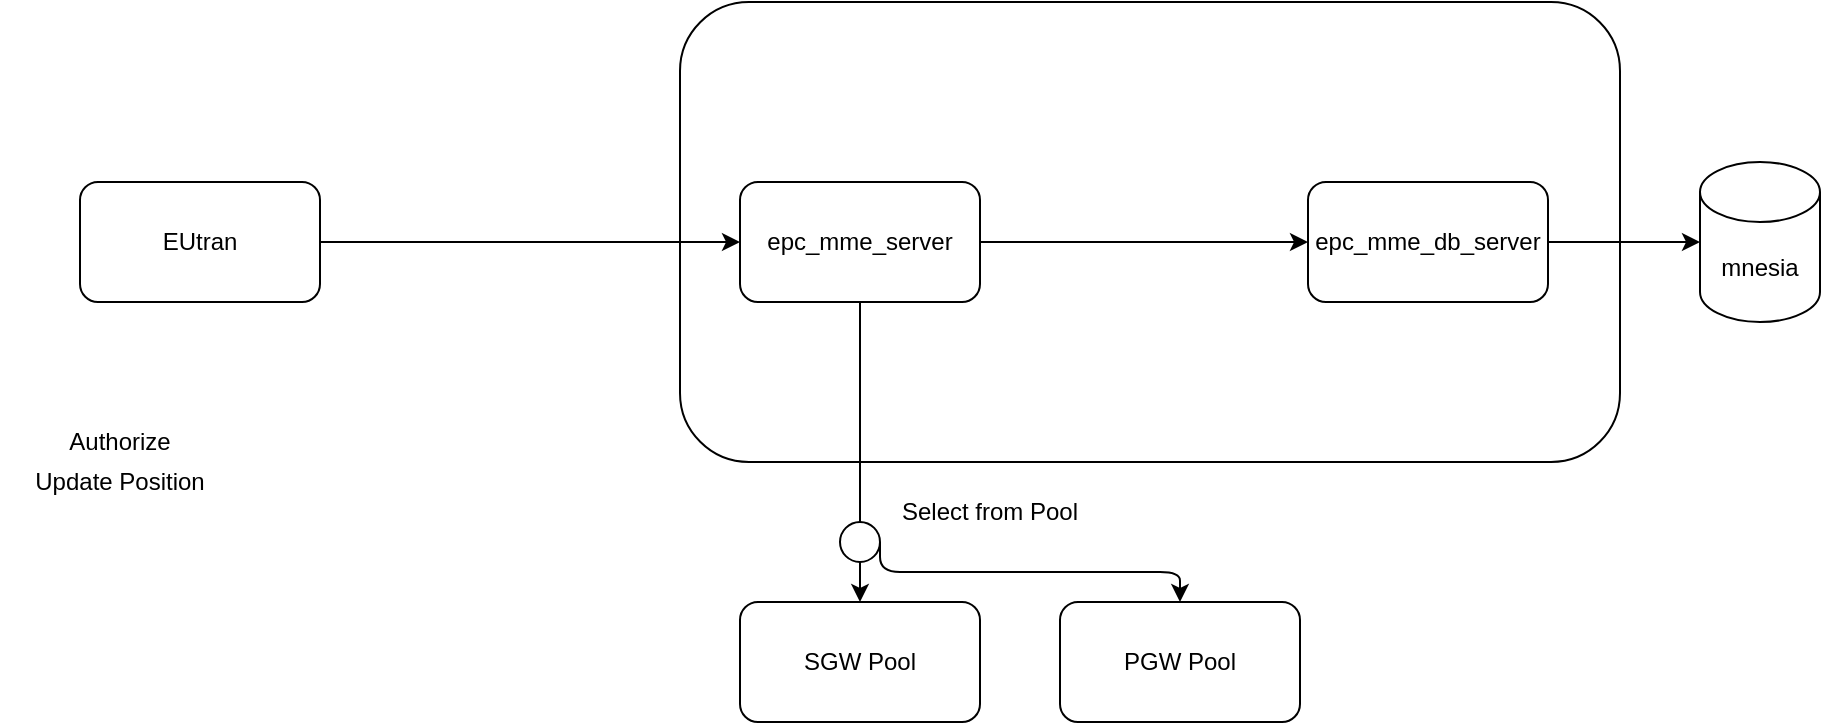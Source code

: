 <mxfile>
    <diagram id="95rzdLulsHB-Q3QRLobg" name="Page-1">
        <mxGraphModel dx="1620" dy="393" grid="1" gridSize="10" guides="1" tooltips="1" connect="1" arrows="1" fold="1" page="1" pageScale="1" pageWidth="827" pageHeight="1169" math="0" shadow="0">
            <root>
                <mxCell id="0"/>
                <mxCell id="1" parent="0"/>
                <mxCell id="6" value="" style="rounded=1;whiteSpace=wrap;html=1;" vertex="1" parent="1">
                    <mxGeometry x="100" y="20" width="470" height="230" as="geometry"/>
                </mxCell>
                <mxCell id="2" value="epc_mme_db_server" style="rounded=1;whiteSpace=wrap;html=1;" vertex="1" parent="1">
                    <mxGeometry x="414" y="110" width="120" height="60" as="geometry"/>
                </mxCell>
                <mxCell id="3" value="mnesia" style="shape=cylinder3;whiteSpace=wrap;html=1;boundedLbl=1;backgroundOutline=1;size=15;" vertex="1" parent="1">
                    <mxGeometry x="610" y="100" width="60" height="80" as="geometry"/>
                </mxCell>
                <mxCell id="4" value="epc_mme_server" style="rounded=1;whiteSpace=wrap;html=1;" vertex="1" parent="1">
                    <mxGeometry x="130" y="110" width="120" height="60" as="geometry"/>
                </mxCell>
                <mxCell id="5" value="" style="endArrow=classic;html=1;exitX=1;exitY=0.5;exitDx=0;exitDy=0;entryX=0;entryY=0.5;entryDx=0;entryDy=0;" edge="1" parent="1" source="4" target="2">
                    <mxGeometry width="50" height="50" relative="1" as="geometry">
                        <mxPoint x="390" y="170" as="sourcePoint"/>
                        <mxPoint x="440" y="120" as="targetPoint"/>
                    </mxGeometry>
                </mxCell>
                <mxCell id="9" value="" style="endArrow=classic;html=1;exitX=1;exitY=0.5;exitDx=0;exitDy=0;entryX=0;entryY=0.5;entryDx=0;entryDy=0;entryPerimeter=0;" edge="1" parent="1" source="2" target="3">
                    <mxGeometry width="50" height="50" relative="1" as="geometry">
                        <mxPoint x="360" y="170" as="sourcePoint"/>
                        <mxPoint x="410" y="120" as="targetPoint"/>
                    </mxGeometry>
                </mxCell>
                <mxCell id="10" value="EUtran" style="rounded=1;whiteSpace=wrap;html=1;" vertex="1" parent="1">
                    <mxGeometry x="-200" y="110" width="120" height="60" as="geometry"/>
                </mxCell>
                <mxCell id="11" value="" style="endArrow=classic;html=1;exitX=1;exitY=0.5;exitDx=0;exitDy=0;entryX=0;entryY=0.5;entryDx=0;entryDy=0;" edge="1" parent="1" source="10" target="4">
                    <mxGeometry width="50" height="50" relative="1" as="geometry">
                        <mxPoint x="220" y="170" as="sourcePoint"/>
                        <mxPoint x="270" y="120" as="targetPoint"/>
                    </mxGeometry>
                </mxCell>
                <mxCell id="12" value="Authorize" style="text;html=1;strokeColor=none;fillColor=none;align=center;verticalAlign=middle;whiteSpace=wrap;rounded=0;" vertex="1" parent="1">
                    <mxGeometry x="-200" y="230" width="40" height="20" as="geometry"/>
                </mxCell>
                <mxCell id="13" value="Update Position" style="text;html=1;strokeColor=none;fillColor=none;align=center;verticalAlign=middle;whiteSpace=wrap;rounded=0;" vertex="1" parent="1">
                    <mxGeometry x="-240" y="240" width="120" height="40" as="geometry"/>
                </mxCell>
                <mxCell id="14" value="SGW Pool" style="rounded=1;whiteSpace=wrap;html=1;" vertex="1" parent="1">
                    <mxGeometry x="130" y="320" width="120" height="60" as="geometry"/>
                </mxCell>
                <mxCell id="15" value="" style="endArrow=classic;html=1;exitX=0.5;exitY=1;exitDx=0;exitDy=0;entryX=0.5;entryY=0;entryDx=0;entryDy=0;" edge="1" parent="1" source="4" target="14">
                    <mxGeometry width="50" height="50" relative="1" as="geometry">
                        <mxPoint x="390" y="250" as="sourcePoint"/>
                        <mxPoint x="440" y="200" as="targetPoint"/>
                    </mxGeometry>
                </mxCell>
                <mxCell id="16" value="Select from Pool" style="text;html=1;strokeColor=none;fillColor=none;align=center;verticalAlign=middle;whiteSpace=wrap;rounded=0;" vertex="1" parent="1">
                    <mxGeometry x="200" y="260" width="110" height="30" as="geometry"/>
                </mxCell>
                <mxCell id="18" value="PGW Pool" style="rounded=1;whiteSpace=wrap;html=1;" vertex="1" parent="1">
                    <mxGeometry x="290" y="320" width="120" height="60" as="geometry"/>
                </mxCell>
                <mxCell id="19" value="" style="ellipse;whiteSpace=wrap;html=1;aspect=fixed;" vertex="1" parent="1">
                    <mxGeometry x="180" y="280" width="20" height="20" as="geometry"/>
                </mxCell>
                <mxCell id="20" value="" style="edgeStyle=elbowEdgeStyle;elbow=vertical;endArrow=classic;html=1;exitX=1;exitY=0.5;exitDx=0;exitDy=0;entryX=0.5;entryY=0;entryDx=0;entryDy=0;" edge="1" parent="1" source="19" target="18">
                    <mxGeometry width="50" height="50" relative="1" as="geometry">
                        <mxPoint x="390" y="240" as="sourcePoint"/>
                        <mxPoint x="440" y="190" as="targetPoint"/>
                    </mxGeometry>
                </mxCell>
            </root>
        </mxGraphModel>
    </diagram>
</mxfile>